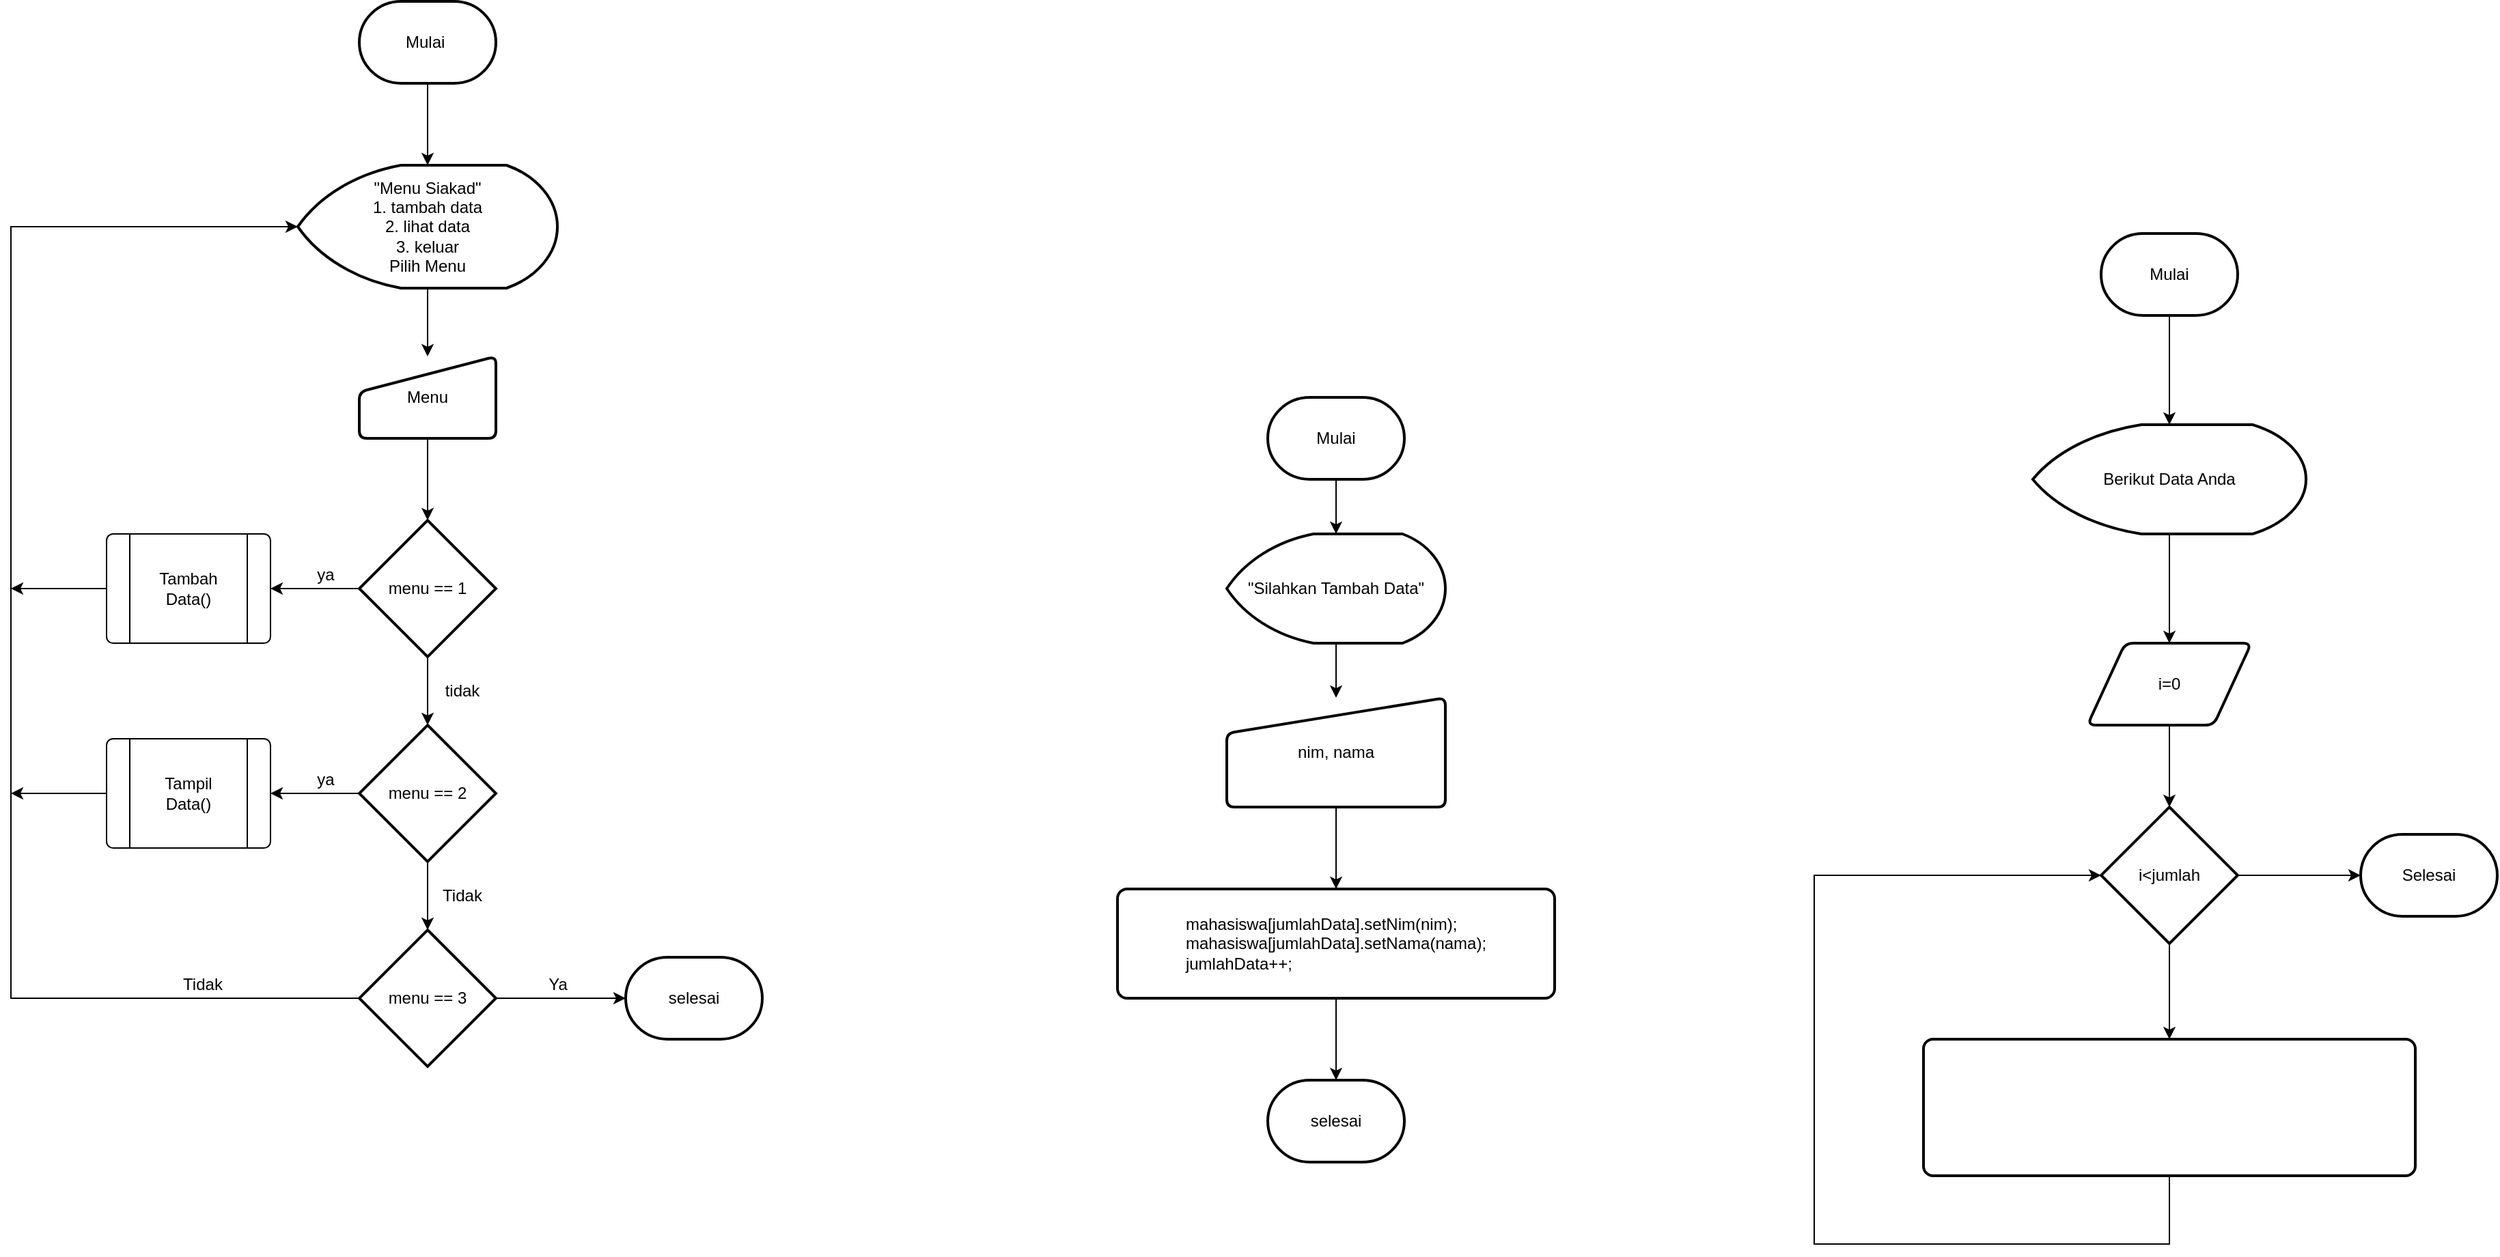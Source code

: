 <mxfile version="20.3.0" type="device"><diagram id="hDU6Iopwd5yvBhj7p-RF" name="Page-1"><mxGraphModel dx="2556" dy="1282" grid="1" gridSize="10" guides="1" tooltips="1" connect="1" arrows="1" fold="1" page="1" pageScale="1" pageWidth="850" pageHeight="1100" math="0" shadow="0"><root><mxCell id="0"/><mxCell id="1" parent="0"/><mxCell id="Hb2eySADJ7mL5RY1wsY8-5" style="edgeStyle=orthogonalEdgeStyle;rounded=0;orthogonalLoop=1;jettySize=auto;html=1;entryX=0.5;entryY=0;entryDx=0;entryDy=0;entryPerimeter=0;" edge="1" parent="1" source="Hb2eySADJ7mL5RY1wsY8-2" target="Hb2eySADJ7mL5RY1wsY8-3"><mxGeometry relative="1" as="geometry"/></mxCell><mxCell id="Hb2eySADJ7mL5RY1wsY8-2" value="Mulai&amp;nbsp;" style="strokeWidth=2;html=1;shape=mxgraph.flowchart.terminator;whiteSpace=wrap;" vertex="1" parent="1"><mxGeometry x="375" y="40" width="100" height="60" as="geometry"/></mxCell><mxCell id="Hb2eySADJ7mL5RY1wsY8-6" style="edgeStyle=orthogonalEdgeStyle;rounded=0;orthogonalLoop=1;jettySize=auto;html=1;entryX=0.5;entryY=0;entryDx=0;entryDy=0;" edge="1" parent="1" source="Hb2eySADJ7mL5RY1wsY8-3" target="Hb2eySADJ7mL5RY1wsY8-4"><mxGeometry relative="1" as="geometry"/></mxCell><mxCell id="Hb2eySADJ7mL5RY1wsY8-3" value="&quot;Menu Siakad&quot;&lt;br&gt;1. tambah data&lt;br&gt;2. lihat data&lt;br&gt;3. keluar&lt;br&gt;Pilih Menu" style="strokeWidth=2;html=1;shape=mxgraph.flowchart.display;whiteSpace=wrap;" vertex="1" parent="1"><mxGeometry x="330" y="160" width="190" height="90" as="geometry"/></mxCell><mxCell id="Hb2eySADJ7mL5RY1wsY8-8" style="edgeStyle=orthogonalEdgeStyle;rounded=0;orthogonalLoop=1;jettySize=auto;html=1;entryX=0.5;entryY=0;entryDx=0;entryDy=0;entryPerimeter=0;" edge="1" parent="1" source="Hb2eySADJ7mL5RY1wsY8-4" target="Hb2eySADJ7mL5RY1wsY8-7"><mxGeometry relative="1" as="geometry"/></mxCell><mxCell id="Hb2eySADJ7mL5RY1wsY8-4" value="Menu" style="html=1;strokeWidth=2;shape=manualInput;whiteSpace=wrap;rounded=1;size=26;arcSize=11;" vertex="1" parent="1"><mxGeometry x="375" y="300" width="100" height="60" as="geometry"/></mxCell><mxCell id="Hb2eySADJ7mL5RY1wsY8-10" style="edgeStyle=orthogonalEdgeStyle;rounded=0;orthogonalLoop=1;jettySize=auto;html=1;entryX=0.5;entryY=0;entryDx=0;entryDy=0;entryPerimeter=0;" edge="1" parent="1" source="Hb2eySADJ7mL5RY1wsY8-7" target="Hb2eySADJ7mL5RY1wsY8-9"><mxGeometry relative="1" as="geometry"/></mxCell><mxCell id="Hb2eySADJ7mL5RY1wsY8-17" style="edgeStyle=orthogonalEdgeStyle;rounded=0;orthogonalLoop=1;jettySize=auto;html=1;entryX=1;entryY=0.5;entryDx=0;entryDy=0;entryPerimeter=0;" edge="1" parent="1" source="Hb2eySADJ7mL5RY1wsY8-7"><mxGeometry relative="1" as="geometry"><mxPoint x="310" y="470" as="targetPoint"/></mxGeometry></mxCell><mxCell id="Hb2eySADJ7mL5RY1wsY8-7" value="menu == 1" style="strokeWidth=2;html=1;shape=mxgraph.flowchart.decision;whiteSpace=wrap;" vertex="1" parent="1"><mxGeometry x="375" y="420" width="100" height="100" as="geometry"/></mxCell><mxCell id="Hb2eySADJ7mL5RY1wsY8-12" style="edgeStyle=orthogonalEdgeStyle;rounded=0;orthogonalLoop=1;jettySize=auto;html=1;entryX=0.5;entryY=0;entryDx=0;entryDy=0;entryPerimeter=0;" edge="1" parent="1" source="Hb2eySADJ7mL5RY1wsY8-9" target="Hb2eySADJ7mL5RY1wsY8-11"><mxGeometry relative="1" as="geometry"/></mxCell><mxCell id="Hb2eySADJ7mL5RY1wsY8-18" style="edgeStyle=orthogonalEdgeStyle;rounded=0;orthogonalLoop=1;jettySize=auto;html=1;entryX=1;entryY=0.5;entryDx=0;entryDy=0;entryPerimeter=0;" edge="1" parent="1" source="Hb2eySADJ7mL5RY1wsY8-9"><mxGeometry relative="1" as="geometry"><mxPoint x="310" y="620" as="targetPoint"/></mxGeometry></mxCell><mxCell id="Hb2eySADJ7mL5RY1wsY8-9" value="menu == 2" style="strokeWidth=2;html=1;shape=mxgraph.flowchart.decision;whiteSpace=wrap;" vertex="1" parent="1"><mxGeometry x="375" y="570" width="100" height="100" as="geometry"/></mxCell><mxCell id="Hb2eySADJ7mL5RY1wsY8-14" style="edgeStyle=orthogonalEdgeStyle;rounded=0;orthogonalLoop=1;jettySize=auto;html=1;" edge="1" parent="1" source="Hb2eySADJ7mL5RY1wsY8-11" target="Hb2eySADJ7mL5RY1wsY8-13"><mxGeometry relative="1" as="geometry"/></mxCell><mxCell id="Hb2eySADJ7mL5RY1wsY8-19" style="edgeStyle=orthogonalEdgeStyle;rounded=0;orthogonalLoop=1;jettySize=auto;html=1;entryX=0;entryY=0.5;entryDx=0;entryDy=0;entryPerimeter=0;" edge="1" parent="1" source="Hb2eySADJ7mL5RY1wsY8-11" target="Hb2eySADJ7mL5RY1wsY8-3"><mxGeometry relative="1" as="geometry"><Array as="points"><mxPoint x="120" y="770"/><mxPoint x="120" y="205"/></Array></mxGeometry></mxCell><mxCell id="Hb2eySADJ7mL5RY1wsY8-11" value="menu == 3" style="strokeWidth=2;html=1;shape=mxgraph.flowchart.decision;whiteSpace=wrap;" vertex="1" parent="1"><mxGeometry x="375" y="720" width="100" height="100" as="geometry"/></mxCell><mxCell id="Hb2eySADJ7mL5RY1wsY8-13" value="selesai" style="strokeWidth=2;html=1;shape=mxgraph.flowchart.terminator;whiteSpace=wrap;" vertex="1" parent="1"><mxGeometry x="570" y="740" width="100" height="60" as="geometry"/></mxCell><mxCell id="Hb2eySADJ7mL5RY1wsY8-20" style="edgeStyle=orthogonalEdgeStyle;rounded=0;orthogonalLoop=1;jettySize=auto;html=1;" edge="1" parent="1"><mxGeometry relative="1" as="geometry"><mxPoint x="120" y="470" as="targetPoint"/><mxPoint x="190" y="470" as="sourcePoint"/></mxGeometry></mxCell><mxCell id="Hb2eySADJ7mL5RY1wsY8-21" style="edgeStyle=orthogonalEdgeStyle;rounded=0;orthogonalLoop=1;jettySize=auto;html=1;" edge="1" parent="1"><mxGeometry relative="1" as="geometry"><mxPoint x="120" y="620" as="targetPoint"/><mxPoint x="190" y="620" as="sourcePoint"/></mxGeometry></mxCell><mxCell id="Hb2eySADJ7mL5RY1wsY8-22" value="tidak" style="text;html=1;align=center;verticalAlign=middle;resizable=0;points=[];autosize=1;strokeColor=none;fillColor=none;" vertex="1" parent="1"><mxGeometry x="425" y="530" width="50" height="30" as="geometry"/></mxCell><mxCell id="Hb2eySADJ7mL5RY1wsY8-23" value="Tidak" style="text;html=1;align=center;verticalAlign=middle;resizable=0;points=[];autosize=1;strokeColor=none;fillColor=none;" vertex="1" parent="1"><mxGeometry x="425" y="680" width="50" height="30" as="geometry"/></mxCell><mxCell id="Hb2eySADJ7mL5RY1wsY8-25" value="ya" style="text;html=1;align=center;verticalAlign=middle;resizable=0;points=[];autosize=1;strokeColor=none;fillColor=none;" vertex="1" parent="1"><mxGeometry x="330" y="445" width="40" height="30" as="geometry"/></mxCell><mxCell id="Hb2eySADJ7mL5RY1wsY8-26" value="ya" style="text;html=1;align=center;verticalAlign=middle;resizable=0;points=[];autosize=1;strokeColor=none;fillColor=none;" vertex="1" parent="1"><mxGeometry x="330" y="595" width="40" height="30" as="geometry"/></mxCell><mxCell id="Hb2eySADJ7mL5RY1wsY8-27" value="Tidak" style="text;html=1;align=center;verticalAlign=middle;resizable=0;points=[];autosize=1;strokeColor=none;fillColor=none;" vertex="1" parent="1"><mxGeometry x="235" y="745" width="50" height="30" as="geometry"/></mxCell><mxCell id="Hb2eySADJ7mL5RY1wsY8-28" value="Ya" style="text;html=1;align=center;verticalAlign=middle;resizable=0;points=[];autosize=1;strokeColor=none;fillColor=none;" vertex="1" parent="1"><mxGeometry x="500" y="745" width="40" height="30" as="geometry"/></mxCell><mxCell id="Hb2eySADJ7mL5RY1wsY8-29" value="" style="verticalLabelPosition=bottom;verticalAlign=top;html=1;shape=process;whiteSpace=wrap;rounded=1;size=0.14;arcSize=6;" vertex="1" parent="1"><mxGeometry x="190" y="430" width="120" height="80" as="geometry"/></mxCell><mxCell id="Hb2eySADJ7mL5RY1wsY8-32" value="" style="verticalLabelPosition=bottom;verticalAlign=top;html=1;shape=process;whiteSpace=wrap;rounded=1;size=0.14;arcSize=6;" vertex="1" parent="1"><mxGeometry x="190" y="580" width="120" height="80" as="geometry"/></mxCell><mxCell id="Hb2eySADJ7mL5RY1wsY8-33" value="Tambah Data()" style="text;html=1;strokeColor=none;fillColor=none;align=center;verticalAlign=middle;whiteSpace=wrap;rounded=0;" vertex="1" parent="1"><mxGeometry x="220" y="455" width="60" height="30" as="geometry"/></mxCell><mxCell id="Hb2eySADJ7mL5RY1wsY8-34" value="Tampil Data()" style="text;html=1;strokeColor=none;fillColor=none;align=center;verticalAlign=middle;whiteSpace=wrap;rounded=0;" vertex="1" parent="1"><mxGeometry x="220" y="605" width="60" height="30" as="geometry"/></mxCell><mxCell id="nLL4XmKJLGHU15qWFd-e-10" style="edgeStyle=orthogonalEdgeStyle;rounded=0;orthogonalLoop=1;jettySize=auto;html=1;entryX=0.5;entryY=0;entryDx=0;entryDy=0;entryPerimeter=0;" edge="1" parent="1" source="nLL4XmKJLGHU15qWFd-e-11" target="nLL4XmKJLGHU15qWFd-e-13"><mxGeometry relative="1" as="geometry"/></mxCell><mxCell id="nLL4XmKJLGHU15qWFd-e-11" value="Mulai" style="strokeWidth=2;html=1;shape=mxgraph.flowchart.terminator;whiteSpace=wrap;" vertex="1" parent="1"><mxGeometry x="1040" y="330" width="100" height="60" as="geometry"/></mxCell><mxCell id="nLL4XmKJLGHU15qWFd-e-12" style="edgeStyle=orthogonalEdgeStyle;rounded=0;orthogonalLoop=1;jettySize=auto;html=1;entryX=0.5;entryY=0;entryDx=0;entryDy=0;" edge="1" parent="1" source="nLL4XmKJLGHU15qWFd-e-13" target="nLL4XmKJLGHU15qWFd-e-15"><mxGeometry relative="1" as="geometry"/></mxCell><mxCell id="nLL4XmKJLGHU15qWFd-e-13" value="&quot;Silahkan Tambah Data&quot;" style="strokeWidth=2;html=1;shape=mxgraph.flowchart.display;whiteSpace=wrap;" vertex="1" parent="1"><mxGeometry x="1010" y="430" width="160" height="80" as="geometry"/></mxCell><mxCell id="nLL4XmKJLGHU15qWFd-e-14" style="edgeStyle=orthogonalEdgeStyle;rounded=0;orthogonalLoop=1;jettySize=auto;html=1;entryX=0.5;entryY=0;entryDx=0;entryDy=0;" edge="1" parent="1" source="nLL4XmKJLGHU15qWFd-e-15" target="nLL4XmKJLGHU15qWFd-e-17"><mxGeometry relative="1" as="geometry"/></mxCell><mxCell id="nLL4XmKJLGHU15qWFd-e-15" value="nim, nama" style="html=1;strokeWidth=2;shape=manualInput;whiteSpace=wrap;rounded=1;size=26;arcSize=11;" vertex="1" parent="1"><mxGeometry x="1010" y="550" width="160" height="80" as="geometry"/></mxCell><mxCell id="nLL4XmKJLGHU15qWFd-e-16" style="edgeStyle=orthogonalEdgeStyle;rounded=0;orthogonalLoop=1;jettySize=auto;html=1;entryX=0.5;entryY=0;entryDx=0;entryDy=0;entryPerimeter=0;" edge="1" parent="1" source="nLL4XmKJLGHU15qWFd-e-17" target="nLL4XmKJLGHU15qWFd-e-18"><mxGeometry relative="1" as="geometry"/></mxCell><mxCell id="nLL4XmKJLGHU15qWFd-e-17" value="&lt;div style=&quot;text-align: left;&quot;&gt;&lt;span style=&quot;background-color: initial;&quot;&gt;mahasiswa[jumlahData].setNim(nim);&lt;/span&gt;&lt;/div&gt;&lt;div style=&quot;text-align: left;&quot;&gt;&lt;span style=&quot;background-color: initial;&quot;&gt;mahasiswa[jumlahData].setNama(nama);&lt;/span&gt;&lt;/div&gt;&lt;div style=&quot;text-align: left;&quot;&gt;&lt;span style=&quot;background-color: initial;&quot;&gt;jumlahData++;&lt;/span&gt;&lt;/div&gt;" style="rounded=1;whiteSpace=wrap;html=1;absoluteArcSize=1;arcSize=14;strokeWidth=2;" vertex="1" parent="1"><mxGeometry x="930" y="690" width="320" height="80" as="geometry"/></mxCell><mxCell id="nLL4XmKJLGHU15qWFd-e-18" value="selesai" style="strokeWidth=2;html=1;shape=mxgraph.flowchart.terminator;whiteSpace=wrap;" vertex="1" parent="1"><mxGeometry x="1040" y="830" width="100" height="60" as="geometry"/></mxCell><mxCell id="geTotI27vtnhJa3A7eTh-4" style="edgeStyle=orthogonalEdgeStyle;rounded=0;orthogonalLoop=1;jettySize=auto;html=1;entryX=0.5;entryY=0;entryDx=0;entryDy=0;entryPerimeter=0;" edge="1" parent="1" source="geTotI27vtnhJa3A7eTh-1" target="geTotI27vtnhJa3A7eTh-3"><mxGeometry relative="1" as="geometry"/></mxCell><mxCell id="geTotI27vtnhJa3A7eTh-1" value="Mulai" style="strokeWidth=2;html=1;shape=mxgraph.flowchart.terminator;whiteSpace=wrap;" vertex="1" parent="1"><mxGeometry x="1650" y="210" width="100" height="60" as="geometry"/></mxCell><mxCell id="geTotI27vtnhJa3A7eTh-7" style="edgeStyle=orthogonalEdgeStyle;rounded=0;orthogonalLoop=1;jettySize=auto;html=1;" edge="1" parent="1" source="geTotI27vtnhJa3A7eTh-3" target="geTotI27vtnhJa3A7eTh-6"><mxGeometry relative="1" as="geometry"/></mxCell><mxCell id="geTotI27vtnhJa3A7eTh-3" value="Berikut Data Anda" style="strokeWidth=2;html=1;shape=mxgraph.flowchart.display;whiteSpace=wrap;" vertex="1" parent="1"><mxGeometry x="1600" y="350" width="200" height="80" as="geometry"/></mxCell><mxCell id="geTotI27vtnhJa3A7eTh-11" style="edgeStyle=orthogonalEdgeStyle;rounded=0;orthogonalLoop=1;jettySize=auto;html=1;entryX=0.5;entryY=0;entryDx=0;entryDy=0;entryPerimeter=0;" edge="1" parent="1" source="geTotI27vtnhJa3A7eTh-6" target="geTotI27vtnhJa3A7eTh-8"><mxGeometry relative="1" as="geometry"/></mxCell><mxCell id="geTotI27vtnhJa3A7eTh-6" value="i=0" style="shape=parallelogram;html=1;strokeWidth=2;perimeter=parallelogramPerimeter;whiteSpace=wrap;rounded=1;arcSize=12;size=0.23;" vertex="1" parent="1"><mxGeometry x="1640" y="510" width="120" height="60" as="geometry"/></mxCell><mxCell id="geTotI27vtnhJa3A7eTh-10" style="edgeStyle=orthogonalEdgeStyle;rounded=0;orthogonalLoop=1;jettySize=auto;html=1;entryX=0;entryY=0.5;entryDx=0;entryDy=0;entryPerimeter=0;" edge="1" parent="1" source="geTotI27vtnhJa3A7eTh-8" target="geTotI27vtnhJa3A7eTh-9"><mxGeometry relative="1" as="geometry"/></mxCell><mxCell id="geTotI27vtnhJa3A7eTh-13" style="edgeStyle=orthogonalEdgeStyle;rounded=0;orthogonalLoop=1;jettySize=auto;html=1;entryX=0.5;entryY=0;entryDx=0;entryDy=0;" edge="1" parent="1" source="geTotI27vtnhJa3A7eTh-8" target="geTotI27vtnhJa3A7eTh-12"><mxGeometry relative="1" as="geometry"/></mxCell><mxCell id="geTotI27vtnhJa3A7eTh-8" value="i&amp;lt;jumlah" style="strokeWidth=2;html=1;shape=mxgraph.flowchart.decision;whiteSpace=wrap;" vertex="1" parent="1"><mxGeometry x="1650" y="630" width="100" height="100" as="geometry"/></mxCell><mxCell id="geTotI27vtnhJa3A7eTh-9" value="Selesai" style="strokeWidth=2;html=1;shape=mxgraph.flowchart.terminator;whiteSpace=wrap;" vertex="1" parent="1"><mxGeometry x="1840" y="650" width="100" height="60" as="geometry"/></mxCell><mxCell id="geTotI27vtnhJa3A7eTh-14" style="edgeStyle=orthogonalEdgeStyle;rounded=0;orthogonalLoop=1;jettySize=auto;html=1;entryX=0;entryY=0.5;entryDx=0;entryDy=0;entryPerimeter=0;" edge="1" parent="1" source="geTotI27vtnhJa3A7eTh-12" target="geTotI27vtnhJa3A7eTh-8"><mxGeometry relative="1" as="geometry"><Array as="points"><mxPoint x="1700" y="950"/><mxPoint x="1440" y="950"/><mxPoint x="1440" y="680"/></Array></mxGeometry></mxCell><mxCell id="geTotI27vtnhJa3A7eTh-12" value="" style="rounded=1;whiteSpace=wrap;html=1;absoluteArcSize=1;arcSize=14;strokeWidth=2;" vertex="1" parent="1"><mxGeometry x="1520" y="800" width="360" height="100" as="geometry"/></mxCell></root></mxGraphModel></diagram></mxfile>